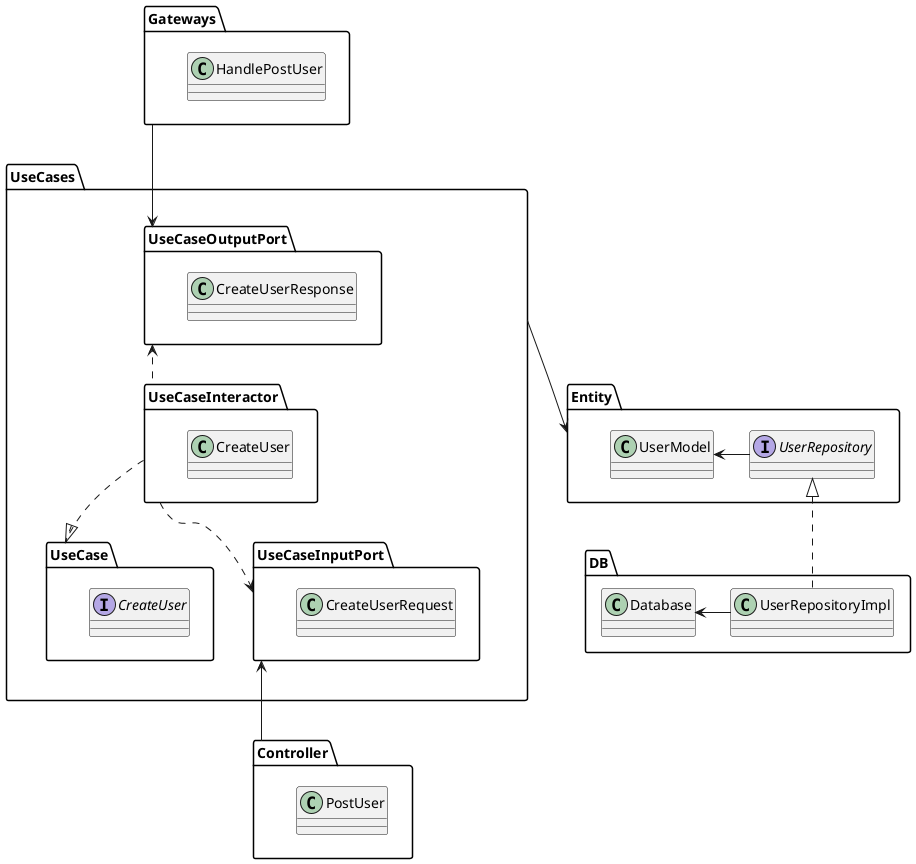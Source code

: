@startuml
package Entity {
    class UserModel{}
    interface UserRepository{}
}

package UseCases {
    package UseCase {
        interface CreateUser{}
    }
    package UseCaseInputPort {
        class CreateUserRequest{}
    }
    package UseCaseOutputPort {
        class CreateUserResponse{}
    }
    package UseCaseInteractor {
        class CreateUser{}
    }
}

package Controller {
    class PostUser{}
}

package Gateways {
    class HandlePostUser{}
}

package DB {
    class UserRepositoryImpl{}
    class Database{}
}

UserModel <- UserRepository
UseCases --> Entity
UserRepository <|.. UserRepositoryImpl
Database <- UserRepositoryImpl

UseCaseInputPort <-- Controller
Gateways --> UseCaseOutputPort

UseCaseInteractor ..|> UseCase
UseCaseInteractor ..> UseCaseInputPort
UseCaseOutputPort <.. UseCaseInteractor
@enduml